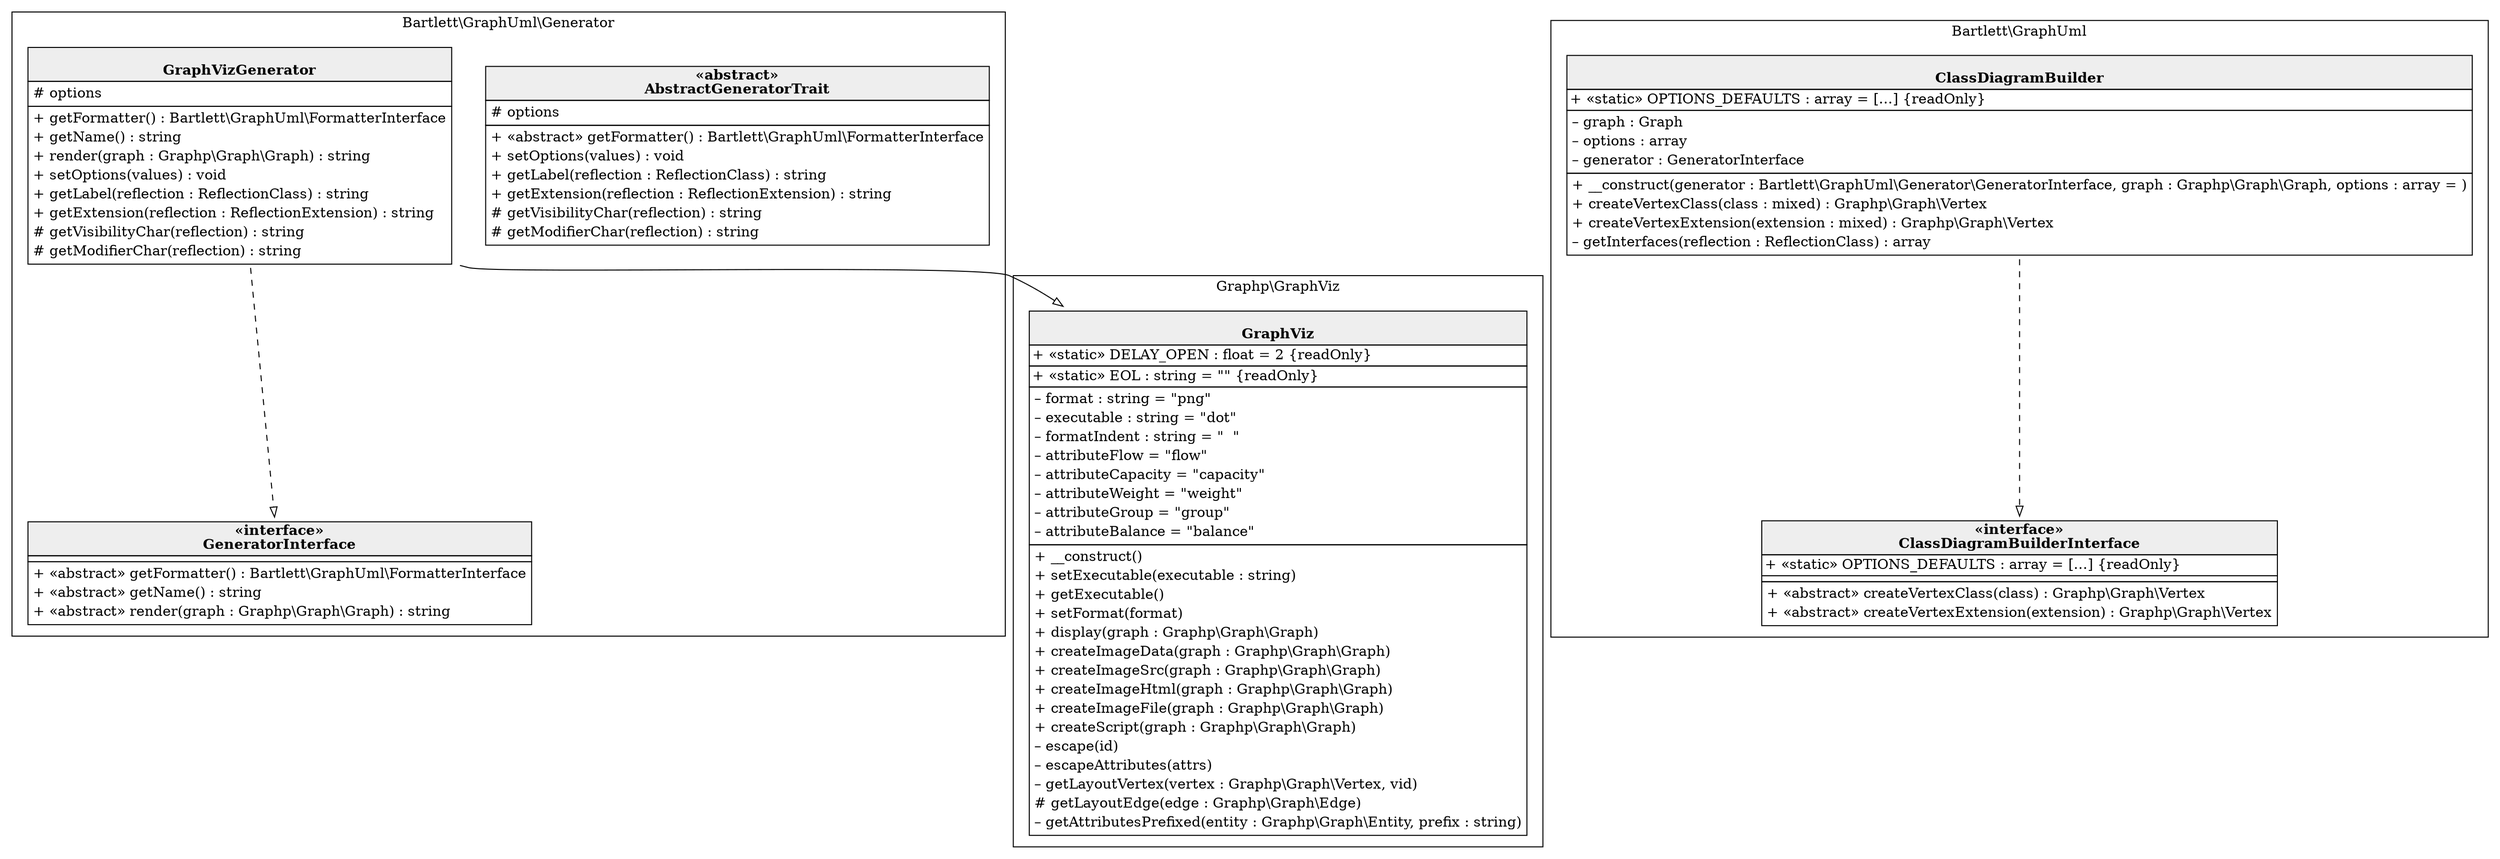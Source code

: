 digraph {
  subgraph cluster_0 {
    label = "Bartlett\\GraphUml\\Generator"
    "Bartlett\\GraphUml\\Generator\\AbstractGeneratorTrait" [shape="none" label=<
<table cellspacing="0" border="0" cellborder="1">
    <tr><td bgcolor="#eeeeee"><b>«abstract»<br/>AbstractGeneratorTrait</b></td></tr>

    <tr><td><table border="0" cellspacing="0" cellpadding="2">
<tr><td align="left"># options</td></tr>
</table></td></tr>
    <tr><td><table border="0" cellspacing="0" cellpadding="2">
<tr><td align="left">+ «abstract» getFormatter() : Bartlett\\GraphUml\\FormatterInterface</td></tr>
<tr><td align="left">+ setOptions(values) : void</td></tr>
<tr><td align="left">+ getLabel(reflection : ReflectionClass) : string</td></tr>
<tr><td align="left">+ getExtension(reflection : ReflectionExtension) : string</td></tr>
<tr><td align="left"># getVisibilityChar(reflection) : string</td></tr>
<tr><td align="left"># getModifierChar(reflection) : string</td></tr>
</table></td></tr>
</table>>]
    "Bartlett\\GraphUml\\Generator\\GeneratorInterface" [shape="none" label=<
<table cellspacing="0" border="0" cellborder="1">
    <tr><td bgcolor="#eeeeee"><b>«interface»<br/>GeneratorInterface</b></td></tr>

    <tr><td></td></tr>
    <tr><td><table border="0" cellspacing="0" cellpadding="2">
<tr><td align="left">+ «abstract» getFormatter() : Bartlett\\GraphUml\\FormatterInterface</td></tr>
<tr><td align="left">+ «abstract» getName() : string</td></tr>
<tr><td align="left">+ «abstract» render(graph : Graphp\\Graph\\Graph) : string</td></tr>
</table></td></tr>
</table>>]
    "Bartlett\\GraphUml\\Generator\\GraphVizGenerator" [shape="none" label=<
<table cellspacing="0" border="0" cellborder="1">
    <tr><td bgcolor="#eeeeee"><b><br/>GraphVizGenerator</b></td></tr>

    <tr><td><table border="0" cellspacing="0" cellpadding="2">
<tr><td align="left"># options</td></tr>
</table></td></tr>
    <tr><td><table border="0" cellspacing="0" cellpadding="2">
<tr><td align="left">+ getFormatter() : Bartlett\\GraphUml\\FormatterInterface</td></tr>
<tr><td align="left">+ getName() : string</td></tr>
<tr><td align="left">+ render(graph : Graphp\\Graph\\Graph) : string</td></tr>
<tr><td align="left">+ setOptions(values) : void</td></tr>
<tr><td align="left">+ getLabel(reflection : ReflectionClass) : string</td></tr>
<tr><td align="left">+ getExtension(reflection : ReflectionExtension) : string</td></tr>
<tr><td align="left"># getVisibilityChar(reflection) : string</td></tr>
<tr><td align="left"># getModifierChar(reflection) : string</td></tr>
</table></td></tr>
</table>>]
    "Bartlett\\GraphUml\\Generator\\GeneratorInterface" [shape="none" label=<
<table cellspacing="0" border="0" cellborder="1">
    <tr><td bgcolor="#eeeeee"><b>«interface»<br/>GeneratorInterface</b></td></tr>

    <tr><td></td></tr>
    <tr><td><table border="0" cellspacing="0" cellpadding="2">
<tr><td align="left">+ «abstract» getFormatter() : Bartlett\\GraphUml\\FormatterInterface</td></tr>
<tr><td align="left">+ «abstract» getName() : string</td></tr>
<tr><td align="left">+ «abstract» render(graph : Graphp\\Graph\\Graph) : string</td></tr>
</table></td></tr>
</table>>]
  }
  subgraph cluster_1 {
    label = "Graphp\\GraphViz"
    "Graphp\\GraphViz\\GraphViz" [shape="none" label=<
<table cellspacing="0" border="0" cellborder="1">
    <tr><td bgcolor="#eeeeee"><b><br/>GraphViz</b></td></tr>
    <tr><td align="left">+ «static» DELAY_OPEN : float = 2 {readOnly}</td></tr>
<tr><td align="left">+ «static» EOL : string = "
" {readOnly}</td></tr>

    <tr><td><table border="0" cellspacing="0" cellpadding="2">
<tr><td align="left">– format : string = "png"</td></tr>
<tr><td align="left">– executable : string = "dot"</td></tr>
<tr><td align="left">– formatIndent : string = "  "</td></tr>
<tr><td align="left">– attributeFlow = "flow"</td></tr>
<tr><td align="left">– attributeCapacity = "capacity"</td></tr>
<tr><td align="left">– attributeWeight = "weight"</td></tr>
<tr><td align="left">– attributeGroup = "group"</td></tr>
<tr><td align="left">– attributeBalance = "balance"</td></tr>
</table></td></tr>
    <tr><td><table border="0" cellspacing="0" cellpadding="2">
<tr><td align="left">+ __construct()</td></tr>
<tr><td align="left">+ setExecutable(executable : string)</td></tr>
<tr><td align="left">+ getExecutable()</td></tr>
<tr><td align="left">+ setFormat(format)</td></tr>
<tr><td align="left">+ display(graph : Graphp\\Graph\\Graph)</td></tr>
<tr><td align="left">+ createImageData(graph : Graphp\\Graph\\Graph)</td></tr>
<tr><td align="left">+ createImageSrc(graph : Graphp\\Graph\\Graph)</td></tr>
<tr><td align="left">+ createImageHtml(graph : Graphp\\Graph\\Graph)</td></tr>
<tr><td align="left">+ createImageFile(graph : Graphp\\Graph\\Graph)</td></tr>
<tr><td align="left">+ createScript(graph : Graphp\\Graph\\Graph)</td></tr>
<tr><td align="left">– escape(id)</td></tr>
<tr><td align="left">– escapeAttributes(attrs)</td></tr>
<tr><td align="left">– getLayoutVertex(vertex : Graphp\\Graph\\Vertex, vid)</td></tr>
<tr><td align="left"># getLayoutEdge(edge : Graphp\\Graph\\Edge)</td></tr>
<tr><td align="left">– getAttributesPrefixed(entity : Graphp\\Graph\\Entity, prefix : string)</td></tr>
</table></td></tr>
</table>>]
  }
  subgraph cluster_2 {
    label = "Bartlett\\GraphUml"
    "Bartlett\\GraphUml\\ClassDiagramBuilder" [shape="none" label=<
<table cellspacing="0" border="0" cellborder="1">
    <tr><td bgcolor="#eeeeee"><b><br/>ClassDiagramBuilder</b></td></tr>
    <tr><td align="left">+ «static» OPTIONS_DEFAULTS : array = […] {readOnly}</td></tr>

    <tr><td><table border="0" cellspacing="0" cellpadding="2">
<tr><td align="left">– graph : Graph</td></tr>
<tr><td align="left">– options : array</td></tr>
<tr><td align="left">– generator : GeneratorInterface</td></tr>
</table></td></tr>
    <tr><td><table border="0" cellspacing="0" cellpadding="2">
<tr><td align="left">+ __construct(generator : Bartlett\\GraphUml\\Generator\\GeneratorInterface, graph : Graphp\\Graph\\Graph, options : array = )</td></tr>
<tr><td align="left">+ createVertexClass(class : mixed) : Graphp\\Graph\\Vertex</td></tr>
<tr><td align="left">+ createVertexExtension(extension : mixed) : Graphp\\Graph\\Vertex</td></tr>
<tr><td align="left">– getInterfaces(reflection : ReflectionClass) : array</td></tr>
</table></td></tr>
</table>>]
    "Bartlett\\GraphUml\\ClassDiagramBuilderInterface" [shape="none" label=<
<table cellspacing="0" border="0" cellborder="1">
    <tr><td bgcolor="#eeeeee"><b>«interface»<br/>ClassDiagramBuilderInterface</b></td></tr>
    <tr><td align="left">+ «static» OPTIONS_DEFAULTS : array = […] {readOnly}</td></tr>

    <tr><td></td></tr>
    <tr><td><table border="0" cellspacing="0" cellpadding="2">
<tr><td align="left">+ «abstract» createVertexClass(class) : Graphp\\Graph\\Vertex</td></tr>
<tr><td align="left">+ «abstract» createVertexExtension(extension) : Graphp\\Graph\\Vertex</td></tr>
</table></td></tr>
</table>>]
    "Bartlett\\GraphUml\\ClassDiagramBuilderInterface" [shape="none" label=<
<table cellspacing="0" border="0" cellborder="1">
    <tr><td bgcolor="#eeeeee"><b>«interface»<br/>ClassDiagramBuilderInterface</b></td></tr>
    <tr><td align="left">+ «static» OPTIONS_DEFAULTS : array = […] {readOnly}</td></tr>

    <tr><td></td></tr>
    <tr><td><table border="0" cellspacing="0" cellpadding="2">
<tr><td align="left">+ «abstract» createVertexClass(class) : Graphp\\Graph\\Vertex</td></tr>
<tr><td align="left">+ «abstract» createVertexExtension(extension) : Graphp\\Graph\\Vertex</td></tr>
</table></td></tr>
</table>>]
  }
  "Bartlett\\GraphUml\\Generator\\GraphVizGenerator" -> "Graphp\\GraphViz\\GraphViz" [arrowhead="empty"]
  "Bartlett\\GraphUml\\Generator\\GraphVizGenerator" -> "Bartlett\\GraphUml\\Generator\\GeneratorInterface" [arrowhead="empty" style="dashed"]
  "Bartlett\\GraphUml\\ClassDiagramBuilder" -> "Bartlett\\GraphUml\\ClassDiagramBuilderInterface" [arrowhead="empty" style="dashed"]
}

